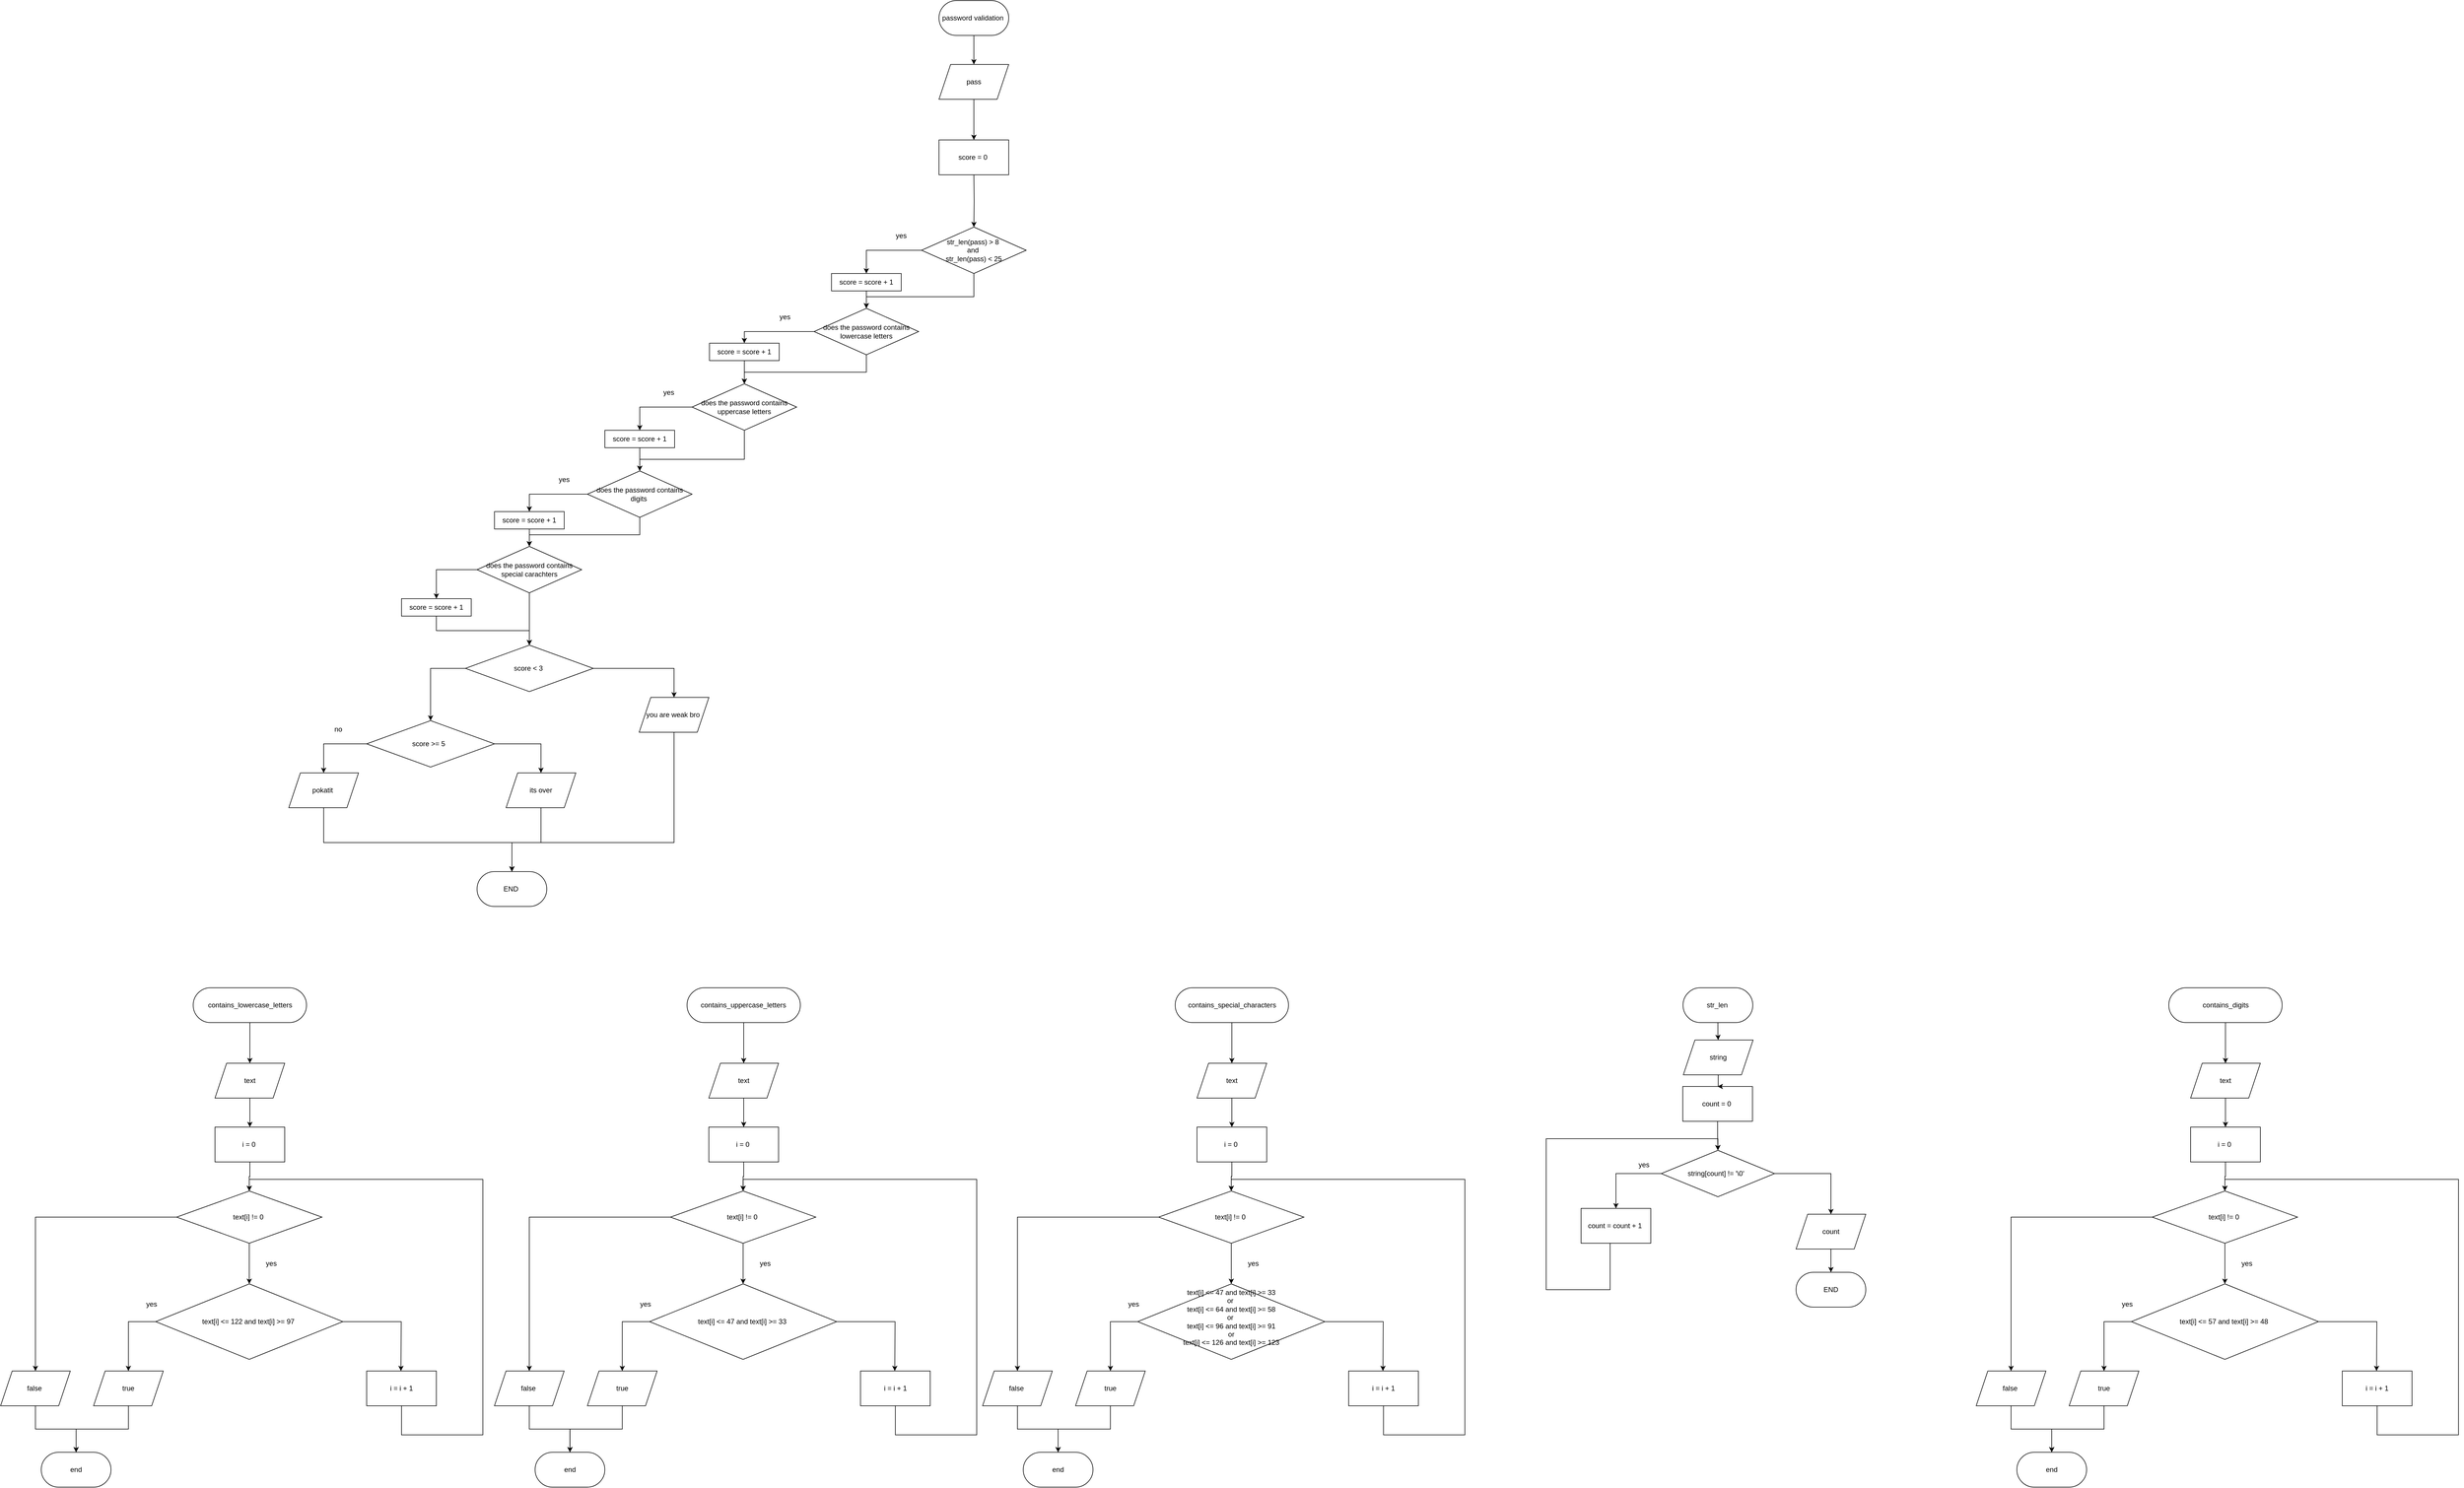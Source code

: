 <mxfile version="26.0.9">
  <diagram name="Page-1" id="LG_SALk49OsK56dyYdy5">
    <mxGraphModel dx="6266" dy="3972" grid="1" gridSize="10" guides="1" tooltips="1" connect="1" arrows="1" fold="1" page="1" pageScale="1" pageWidth="850" pageHeight="1100" math="0" shadow="0">
      <root>
        <mxCell id="0" />
        <mxCell id="1" parent="0" />
        <mxCell id="6ZaYhtCjvqtBv9yrYCe7-5" value="" style="edgeStyle=orthogonalEdgeStyle;rounded=0;orthogonalLoop=1;jettySize=auto;html=1;" parent="1" target="6ZaYhtCjvqtBv9yrYCe7-4" edge="1">
          <mxGeometry relative="1" as="geometry">
            <mxPoint x="855" y="-260" as="sourcePoint" />
          </mxGeometry>
        </mxCell>
        <mxCell id="6ZaYhtCjvqtBv9yrYCe7-22" style="edgeStyle=orthogonalEdgeStyle;rounded=0;orthogonalLoop=1;jettySize=auto;html=1;entryX=0.5;entryY=0;entryDx=0;entryDy=0;" parent="1" source="6ZaYhtCjvqtBv9yrYCe7-4" target="6ZaYhtCjvqtBv9yrYCe7-21" edge="1">
          <mxGeometry relative="1" as="geometry" />
        </mxCell>
        <mxCell id="6ZaYhtCjvqtBv9yrYCe7-124" style="edgeStyle=orthogonalEdgeStyle;rounded=0;orthogonalLoop=1;jettySize=auto;html=1;entryX=0.5;entryY=0;entryDx=0;entryDy=0;" parent="1" source="6ZaYhtCjvqtBv9yrYCe7-4" target="6ZaYhtCjvqtBv9yrYCe7-6" edge="1">
          <mxGeometry relative="1" as="geometry">
            <Array as="points">
              <mxPoint x="855" y="-50" />
              <mxPoint x="670" y="-50" />
            </Array>
          </mxGeometry>
        </mxCell>
        <mxCell id="6ZaYhtCjvqtBv9yrYCe7-4" value="str_len(pass) &amp;gt; 8&amp;nbsp;&lt;br&gt;and&amp;nbsp;&lt;br&gt;str_len(pass) &amp;lt; 25" style="rhombus;whiteSpace=wrap;html=1;" parent="1" vertex="1">
          <mxGeometry x="765" y="-170" width="180" height="80" as="geometry" />
        </mxCell>
        <mxCell id="6ZaYhtCjvqtBv9yrYCe7-26" style="edgeStyle=orthogonalEdgeStyle;rounded=0;orthogonalLoop=1;jettySize=auto;html=1;entryX=0.5;entryY=0;entryDx=0;entryDy=0;" parent="1" source="6ZaYhtCjvqtBv9yrYCe7-6" target="6ZaYhtCjvqtBv9yrYCe7-25" edge="1">
          <mxGeometry relative="1" as="geometry" />
        </mxCell>
        <mxCell id="6ZaYhtCjvqtBv9yrYCe7-125" style="edgeStyle=orthogonalEdgeStyle;rounded=0;orthogonalLoop=1;jettySize=auto;html=1;" parent="1" source="6ZaYhtCjvqtBv9yrYCe7-6" edge="1">
          <mxGeometry relative="1" as="geometry">
            <mxPoint x="460" y="100" as="targetPoint" />
            <Array as="points">
              <mxPoint x="670" y="80" />
              <mxPoint x="460" y="80" />
            </Array>
          </mxGeometry>
        </mxCell>
        <mxCell id="6ZaYhtCjvqtBv9yrYCe7-6" value="does the password contains lowercase letters" style="rhombus;whiteSpace=wrap;html=1;" parent="1" vertex="1">
          <mxGeometry x="580" y="-30" width="180" height="80" as="geometry" />
        </mxCell>
        <mxCell id="6ZaYhtCjvqtBv9yrYCe7-29" style="edgeStyle=orthogonalEdgeStyle;rounded=0;orthogonalLoop=1;jettySize=auto;html=1;entryX=0.5;entryY=0;entryDx=0;entryDy=0;" parent="1" source="6ZaYhtCjvqtBv9yrYCe7-9" target="6ZaYhtCjvqtBv9yrYCe7-28" edge="1">
          <mxGeometry relative="1" as="geometry" />
        </mxCell>
        <mxCell id="6ZaYhtCjvqtBv9yrYCe7-126" style="edgeStyle=orthogonalEdgeStyle;rounded=0;orthogonalLoop=1;jettySize=auto;html=1;" parent="1" source="6ZaYhtCjvqtBv9yrYCe7-9" edge="1">
          <mxGeometry relative="1" as="geometry">
            <mxPoint x="280" y="250" as="targetPoint" />
            <Array as="points">
              <mxPoint x="460" y="230" />
              <mxPoint x="280" y="230" />
            </Array>
          </mxGeometry>
        </mxCell>
        <mxCell id="6ZaYhtCjvqtBv9yrYCe7-9" value="does the password contains uppercase letters" style="rhombus;whiteSpace=wrap;html=1;" parent="1" vertex="1">
          <mxGeometry x="370" y="100" width="180" height="80" as="geometry" />
        </mxCell>
        <mxCell id="6ZaYhtCjvqtBv9yrYCe7-32" style="edgeStyle=orthogonalEdgeStyle;rounded=0;orthogonalLoop=1;jettySize=auto;html=1;entryX=0.5;entryY=0;entryDx=0;entryDy=0;" parent="1" source="6ZaYhtCjvqtBv9yrYCe7-11" target="6ZaYhtCjvqtBv9yrYCe7-31" edge="1">
          <mxGeometry relative="1" as="geometry" />
        </mxCell>
        <mxCell id="6ZaYhtCjvqtBv9yrYCe7-127" style="edgeStyle=orthogonalEdgeStyle;rounded=0;orthogonalLoop=1;jettySize=auto;html=1;entryX=0.5;entryY=0;entryDx=0;entryDy=0;" parent="1" source="6ZaYhtCjvqtBv9yrYCe7-11" target="6ZaYhtCjvqtBv9yrYCe7-14" edge="1">
          <mxGeometry relative="1" as="geometry">
            <Array as="points">
              <mxPoint x="280" y="360" />
              <mxPoint x="90" y="360" />
            </Array>
          </mxGeometry>
        </mxCell>
        <mxCell id="6ZaYhtCjvqtBv9yrYCe7-11" value="does the password contains digits&amp;nbsp;" style="rhombus;whiteSpace=wrap;html=1;" parent="1" vertex="1">
          <mxGeometry x="190" y="250" width="180" height="80" as="geometry" />
        </mxCell>
        <mxCell id="6ZaYhtCjvqtBv9yrYCe7-129" style="edgeStyle=orthogonalEdgeStyle;rounded=0;orthogonalLoop=1;jettySize=auto;html=1;" parent="1" source="6ZaYhtCjvqtBv9yrYCe7-14" target="6ZaYhtCjvqtBv9yrYCe7-128" edge="1">
          <mxGeometry relative="1" as="geometry" />
        </mxCell>
        <mxCell id="6ZaYhtCjvqtBv9yrYCe7-131" style="edgeStyle=orthogonalEdgeStyle;rounded=0;orthogonalLoop=1;jettySize=auto;html=1;" parent="1" source="6ZaYhtCjvqtBv9yrYCe7-14" target="6ZaYhtCjvqtBv9yrYCe7-130" edge="1">
          <mxGeometry relative="1" as="geometry" />
        </mxCell>
        <mxCell id="6ZaYhtCjvqtBv9yrYCe7-14" value="does the password contains special carachters" style="rhombus;whiteSpace=wrap;html=1;" parent="1" vertex="1">
          <mxGeometry y="380" width="180" height="80" as="geometry" />
        </mxCell>
        <mxCell id="6ZaYhtCjvqtBv9yrYCe7-16" value="score = 0&amp;nbsp;" style="rounded=0;whiteSpace=wrap;html=1;" parent="1" vertex="1">
          <mxGeometry x="795" y="-320" width="120" height="60" as="geometry" />
        </mxCell>
        <mxCell id="6ZaYhtCjvqtBv9yrYCe7-17" value="" style="edgeStyle=orthogonalEdgeStyle;rounded=0;orthogonalLoop=1;jettySize=auto;html=1;" parent="1" source="6ZaYhtCjvqtBv9yrYCe7-18" target="6ZaYhtCjvqtBv9yrYCe7-19" edge="1">
          <mxGeometry relative="1" as="geometry" />
        </mxCell>
        <mxCell id="6ZaYhtCjvqtBv9yrYCe7-18" value="password validation&amp;nbsp;" style="rounded=1;whiteSpace=wrap;html=1;arcSize=50;" parent="1" vertex="1">
          <mxGeometry x="795" y="-560" width="120" height="60" as="geometry" />
        </mxCell>
        <mxCell id="6ZaYhtCjvqtBv9yrYCe7-20" value="" style="edgeStyle=orthogonalEdgeStyle;rounded=0;orthogonalLoop=1;jettySize=auto;html=1;" parent="1" source="6ZaYhtCjvqtBv9yrYCe7-19" target="6ZaYhtCjvqtBv9yrYCe7-16" edge="1">
          <mxGeometry relative="1" as="geometry" />
        </mxCell>
        <mxCell id="6ZaYhtCjvqtBv9yrYCe7-19" value="pass" style="shape=parallelogram;perimeter=parallelogramPerimeter;whiteSpace=wrap;html=1;fixedSize=1;" parent="1" vertex="1">
          <mxGeometry x="795" y="-450" width="120" height="60" as="geometry" />
        </mxCell>
        <mxCell id="6ZaYhtCjvqtBv9yrYCe7-23" value="" style="edgeStyle=orthogonalEdgeStyle;rounded=0;orthogonalLoop=1;jettySize=auto;html=1;" parent="1" source="6ZaYhtCjvqtBv9yrYCe7-21" target="6ZaYhtCjvqtBv9yrYCe7-6" edge="1">
          <mxGeometry relative="1" as="geometry" />
        </mxCell>
        <mxCell id="6ZaYhtCjvqtBv9yrYCe7-21" value="score = score + 1" style="rounded=0;whiteSpace=wrap;html=1;" parent="1" vertex="1">
          <mxGeometry x="610" y="-90" width="120" height="30" as="geometry" />
        </mxCell>
        <mxCell id="6ZaYhtCjvqtBv9yrYCe7-27" value="" style="edgeStyle=orthogonalEdgeStyle;rounded=0;orthogonalLoop=1;jettySize=auto;html=1;" parent="1" source="6ZaYhtCjvqtBv9yrYCe7-25" target="6ZaYhtCjvqtBv9yrYCe7-9" edge="1">
          <mxGeometry relative="1" as="geometry" />
        </mxCell>
        <mxCell id="6ZaYhtCjvqtBv9yrYCe7-25" value="score = score + 1" style="rounded=0;whiteSpace=wrap;html=1;" parent="1" vertex="1">
          <mxGeometry x="400" y="30" width="120" height="30" as="geometry" />
        </mxCell>
        <mxCell id="6ZaYhtCjvqtBv9yrYCe7-30" value="" style="edgeStyle=orthogonalEdgeStyle;rounded=0;orthogonalLoop=1;jettySize=auto;html=1;" parent="1" source="6ZaYhtCjvqtBv9yrYCe7-28" target="6ZaYhtCjvqtBv9yrYCe7-11" edge="1">
          <mxGeometry relative="1" as="geometry" />
        </mxCell>
        <mxCell id="6ZaYhtCjvqtBv9yrYCe7-28" value="score = score + 1" style="rounded=0;whiteSpace=wrap;html=1;" parent="1" vertex="1">
          <mxGeometry x="220" y="180" width="120" height="30" as="geometry" />
        </mxCell>
        <mxCell id="6ZaYhtCjvqtBv9yrYCe7-33" value="" style="edgeStyle=orthogonalEdgeStyle;rounded=0;orthogonalLoop=1;jettySize=auto;html=1;" parent="1" source="6ZaYhtCjvqtBv9yrYCe7-31" target="6ZaYhtCjvqtBv9yrYCe7-14" edge="1">
          <mxGeometry relative="1" as="geometry" />
        </mxCell>
        <mxCell id="6ZaYhtCjvqtBv9yrYCe7-31" value="score = score + 1" style="rounded=0;whiteSpace=wrap;html=1;" parent="1" vertex="1">
          <mxGeometry x="30" y="320" width="120" height="30" as="geometry" />
        </mxCell>
        <mxCell id="6ZaYhtCjvqtBv9yrYCe7-58" value="" style="edgeStyle=orthogonalEdgeStyle;rounded=0;orthogonalLoop=1;jettySize=auto;html=1;" parent="1" source="6ZaYhtCjvqtBv9yrYCe7-35" target="6ZaYhtCjvqtBv9yrYCe7-57" edge="1">
          <mxGeometry relative="1" as="geometry" />
        </mxCell>
        <mxCell id="6ZaYhtCjvqtBv9yrYCe7-35" value="str_len&amp;nbsp;" style="rounded=1;whiteSpace=wrap;html=1;arcSize=50;" parent="1" vertex="1">
          <mxGeometry x="2075.5" y="1140" width="120" height="60" as="geometry" />
        </mxCell>
        <mxCell id="6ZaYhtCjvqtBv9yrYCe7-39" value="" style="edgeStyle=orthogonalEdgeStyle;rounded=0;orthogonalLoop=1;jettySize=auto;html=1;" parent="1" source="6ZaYhtCjvqtBv9yrYCe7-36" target="6ZaYhtCjvqtBv9yrYCe7-38" edge="1">
          <mxGeometry relative="1" as="geometry" />
        </mxCell>
        <mxCell id="6ZaYhtCjvqtBv9yrYCe7-36" value="count = 0&amp;nbsp;" style="rounded=0;whiteSpace=wrap;html=1;" parent="1" vertex="1">
          <mxGeometry x="2075" y="1310" width="120" height="60" as="geometry" />
        </mxCell>
        <mxCell id="6ZaYhtCjvqtBv9yrYCe7-46" style="edgeStyle=orthogonalEdgeStyle;rounded=0;orthogonalLoop=1;jettySize=auto;html=1;" parent="1" source="6ZaYhtCjvqtBv9yrYCe7-38" target="6ZaYhtCjvqtBv9yrYCe7-45" edge="1">
          <mxGeometry relative="1" as="geometry" />
        </mxCell>
        <mxCell id="6ZaYhtCjvqtBv9yrYCe7-48" style="edgeStyle=orthogonalEdgeStyle;rounded=0;orthogonalLoop=1;jettySize=auto;html=1;" parent="1" source="6ZaYhtCjvqtBv9yrYCe7-38" target="6ZaYhtCjvqtBv9yrYCe7-47" edge="1">
          <mxGeometry relative="1" as="geometry" />
        </mxCell>
        <mxCell id="6ZaYhtCjvqtBv9yrYCe7-38" value="string[count] != &#39;\0&#39;&amp;nbsp;&amp;nbsp;" style="rhombus;whiteSpace=wrap;html=1;" parent="1" vertex="1">
          <mxGeometry x="2038" y="1420" width="195" height="80" as="geometry" />
        </mxCell>
        <mxCell id="6ZaYhtCjvqtBv9yrYCe7-40" value="yes&amp;nbsp;" style="text;html=1;align=center;verticalAlign=middle;whiteSpace=wrap;rounded=0;" parent="1" vertex="1">
          <mxGeometry x="1980" y="1430" width="60" height="30" as="geometry" />
        </mxCell>
        <mxCell id="6ZaYhtCjvqtBv9yrYCe7-41" value="yes" style="text;html=1;align=center;verticalAlign=middle;whiteSpace=wrap;rounded=0;" parent="1" vertex="1">
          <mxGeometry x="700" y="-170" width="60" height="30" as="geometry" />
        </mxCell>
        <mxCell id="6ZaYhtCjvqtBv9yrYCe7-42" value="yes" style="text;html=1;align=center;verticalAlign=middle;whiteSpace=wrap;rounded=0;" parent="1" vertex="1">
          <mxGeometry x="500" y="-30" width="60" height="30" as="geometry" />
        </mxCell>
        <mxCell id="6ZaYhtCjvqtBv9yrYCe7-43" value="yes" style="text;html=1;align=center;verticalAlign=middle;whiteSpace=wrap;rounded=0;" parent="1" vertex="1">
          <mxGeometry x="300" y="100" width="60" height="30" as="geometry" />
        </mxCell>
        <mxCell id="6ZaYhtCjvqtBv9yrYCe7-44" value="yes" style="text;html=1;align=center;verticalAlign=middle;whiteSpace=wrap;rounded=0;" parent="1" vertex="1">
          <mxGeometry x="120" y="250" width="60" height="30" as="geometry" />
        </mxCell>
        <mxCell id="6ZaYhtCjvqtBv9yrYCe7-51" value="" style="edgeStyle=orthogonalEdgeStyle;rounded=0;orthogonalLoop=1;jettySize=auto;html=1;" parent="1" source="6ZaYhtCjvqtBv9yrYCe7-45" target="6ZaYhtCjvqtBv9yrYCe7-50" edge="1">
          <mxGeometry relative="1" as="geometry" />
        </mxCell>
        <mxCell id="6ZaYhtCjvqtBv9yrYCe7-45" value="count" style="shape=parallelogram;perimeter=parallelogramPerimeter;whiteSpace=wrap;html=1;fixedSize=1;" parent="1" vertex="1">
          <mxGeometry x="2270" y="1530" width="120" height="60" as="geometry" />
        </mxCell>
        <mxCell id="6ZaYhtCjvqtBv9yrYCe7-49" style="edgeStyle=orthogonalEdgeStyle;rounded=0;orthogonalLoop=1;jettySize=auto;html=1;entryX=0.5;entryY=0;entryDx=0;entryDy=0;" parent="1" source="6ZaYhtCjvqtBv9yrYCe7-47" target="6ZaYhtCjvqtBv9yrYCe7-38" edge="1">
          <mxGeometry relative="1" as="geometry">
            <Array as="points">
              <mxPoint x="1950" y="1660" />
              <mxPoint x="1840" y="1660" />
              <mxPoint x="1840" y="1400" />
              <mxPoint x="2136" y="1400" />
            </Array>
          </mxGeometry>
        </mxCell>
        <mxCell id="6ZaYhtCjvqtBv9yrYCe7-47" value="count = count + 1&amp;nbsp;" style="rounded=0;whiteSpace=wrap;html=1;" parent="1" vertex="1">
          <mxGeometry x="1900" y="1520" width="120" height="60" as="geometry" />
        </mxCell>
        <mxCell id="6ZaYhtCjvqtBv9yrYCe7-50" value="END" style="rounded=1;whiteSpace=wrap;html=1;arcSize=50;" parent="1" vertex="1">
          <mxGeometry x="2270" y="1630" width="120" height="60" as="geometry" />
        </mxCell>
        <mxCell id="6ZaYhtCjvqtBv9yrYCe7-54" value="" style="edgeStyle=orthogonalEdgeStyle;rounded=0;orthogonalLoop=1;jettySize=auto;html=1;" parent="1" source="6ZaYhtCjvqtBv9yrYCe7-52" target="6ZaYhtCjvqtBv9yrYCe7-53" edge="1">
          <mxGeometry relative="1" as="geometry" />
        </mxCell>
        <mxCell id="6ZaYhtCjvqtBv9yrYCe7-52" value="contains_lowercase_letters" style="rounded=1;whiteSpace=wrap;html=1;arcSize=50;" parent="1" vertex="1">
          <mxGeometry x="-488.5" y="1140" width="195" height="60" as="geometry" />
        </mxCell>
        <mxCell id="6ZaYhtCjvqtBv9yrYCe7-65" value="" style="edgeStyle=orthogonalEdgeStyle;rounded=0;orthogonalLoop=1;jettySize=auto;html=1;" parent="1" source="6ZaYhtCjvqtBv9yrYCe7-53" target="6ZaYhtCjvqtBv9yrYCe7-64" edge="1">
          <mxGeometry relative="1" as="geometry" />
        </mxCell>
        <mxCell id="6ZaYhtCjvqtBv9yrYCe7-53" value="text" style="shape=parallelogram;perimeter=parallelogramPerimeter;whiteSpace=wrap;html=1;fixedSize=1;" parent="1" vertex="1">
          <mxGeometry x="-451" y="1270" width="120" height="60" as="geometry" />
        </mxCell>
        <mxCell id="6ZaYhtCjvqtBv9yrYCe7-63" style="edgeStyle=orthogonalEdgeStyle;rounded=0;orthogonalLoop=1;jettySize=auto;html=1;entryX=0.5;entryY=0;entryDx=0;entryDy=0;" parent="1" source="6ZaYhtCjvqtBv9yrYCe7-55" edge="1">
          <mxGeometry relative="1" as="geometry">
            <mxPoint x="-131.0" y="1800" as="targetPoint" />
          </mxGeometry>
        </mxCell>
        <mxCell id="6ZaYhtCjvqtBv9yrYCe7-77" style="edgeStyle=orthogonalEdgeStyle;rounded=0;orthogonalLoop=1;jettySize=auto;html=1;" parent="1" source="6ZaYhtCjvqtBv9yrYCe7-55" target="6ZaYhtCjvqtBv9yrYCe7-76" edge="1">
          <mxGeometry relative="1" as="geometry">
            <Array as="points">
              <mxPoint x="-600" y="1715" />
            </Array>
          </mxGeometry>
        </mxCell>
        <mxCell id="6ZaYhtCjvqtBv9yrYCe7-55" value="text[i] &amp;lt;= 122 and text[i] &amp;gt;= 97&amp;nbsp;" style="rhombus;whiteSpace=wrap;html=1;" parent="1" vertex="1">
          <mxGeometry x="-553" y="1650" width="322" height="130" as="geometry" />
        </mxCell>
        <mxCell id="6ZaYhtCjvqtBv9yrYCe7-59" value="" style="edgeStyle=orthogonalEdgeStyle;rounded=0;orthogonalLoop=1;jettySize=auto;html=1;" parent="1" source="6ZaYhtCjvqtBv9yrYCe7-57" target="6ZaYhtCjvqtBv9yrYCe7-36" edge="1">
          <mxGeometry relative="1" as="geometry" />
        </mxCell>
        <mxCell id="6ZaYhtCjvqtBv9yrYCe7-57" value="string" style="shape=parallelogram;perimeter=parallelogramPerimeter;whiteSpace=wrap;html=1;fixedSize=1;" parent="1" vertex="1">
          <mxGeometry x="2076" y="1230" width="120" height="60" as="geometry" />
        </mxCell>
        <mxCell id="6ZaYhtCjvqtBv9yrYCe7-80" style="edgeStyle=orthogonalEdgeStyle;rounded=0;orthogonalLoop=1;jettySize=auto;html=1;" parent="1" source="6ZaYhtCjvqtBv9yrYCe7-61" target="6ZaYhtCjvqtBv9yrYCe7-78" edge="1">
          <mxGeometry relative="1" as="geometry" />
        </mxCell>
        <mxCell id="6ZaYhtCjvqtBv9yrYCe7-61" value="false&amp;nbsp;" style="shape=parallelogram;perimeter=parallelogramPerimeter;whiteSpace=wrap;html=1;fixedSize=1;" parent="1" vertex="1">
          <mxGeometry x="-820" y="1800" width="120" height="60" as="geometry" />
        </mxCell>
        <mxCell id="6ZaYhtCjvqtBv9yrYCe7-69" value="" style="edgeStyle=orthogonalEdgeStyle;rounded=0;orthogonalLoop=1;jettySize=auto;html=1;" parent="1" source="6ZaYhtCjvqtBv9yrYCe7-64" target="6ZaYhtCjvqtBv9yrYCe7-68" edge="1">
          <mxGeometry relative="1" as="geometry" />
        </mxCell>
        <mxCell id="6ZaYhtCjvqtBv9yrYCe7-64" value="i = 0&amp;nbsp;" style="rounded=0;whiteSpace=wrap;html=1;" parent="1" vertex="1">
          <mxGeometry x="-451" y="1380" width="120" height="60" as="geometry" />
        </mxCell>
        <mxCell id="6ZaYhtCjvqtBv9yrYCe7-75" style="edgeStyle=orthogonalEdgeStyle;rounded=0;orthogonalLoop=1;jettySize=auto;html=1;entryX=0.5;entryY=0;entryDx=0;entryDy=0;" parent="1" source="6ZaYhtCjvqtBv9yrYCe7-67" target="6ZaYhtCjvqtBv9yrYCe7-68" edge="1">
          <mxGeometry relative="1" as="geometry">
            <Array as="points">
              <mxPoint x="-130" y="1910" />
              <mxPoint x="10" y="1910" />
              <mxPoint x="10" y="1470" />
              <mxPoint x="-392" y="1470" />
            </Array>
          </mxGeometry>
        </mxCell>
        <mxCell id="6ZaYhtCjvqtBv9yrYCe7-67" value="i = i + 1" style="rounded=0;whiteSpace=wrap;html=1;" parent="1" vertex="1">
          <mxGeometry x="-190" y="1800" width="120" height="60" as="geometry" />
        </mxCell>
        <mxCell id="6ZaYhtCjvqtBv9yrYCe7-70" value="" style="edgeStyle=orthogonalEdgeStyle;rounded=0;orthogonalLoop=1;jettySize=auto;html=1;" parent="1" source="6ZaYhtCjvqtBv9yrYCe7-68" target="6ZaYhtCjvqtBv9yrYCe7-55" edge="1">
          <mxGeometry relative="1" as="geometry" />
        </mxCell>
        <mxCell id="6ZaYhtCjvqtBv9yrYCe7-72" style="edgeStyle=orthogonalEdgeStyle;rounded=0;orthogonalLoop=1;jettySize=auto;html=1;" parent="1" source="6ZaYhtCjvqtBv9yrYCe7-68" target="6ZaYhtCjvqtBv9yrYCe7-61" edge="1">
          <mxGeometry relative="1" as="geometry" />
        </mxCell>
        <mxCell id="6ZaYhtCjvqtBv9yrYCe7-68" value="text[i] != 0&amp;nbsp;" style="rhombus;whiteSpace=wrap;html=1;" parent="1" vertex="1">
          <mxGeometry x="-517" y="1490" width="250" height="90" as="geometry" />
        </mxCell>
        <mxCell id="6ZaYhtCjvqtBv9yrYCe7-71" value="yes" style="text;html=1;align=center;verticalAlign=middle;whiteSpace=wrap;rounded=0;" parent="1" vertex="1">
          <mxGeometry x="-384" y="1600" width="60" height="30" as="geometry" />
        </mxCell>
        <mxCell id="6ZaYhtCjvqtBv9yrYCe7-74" value="yes" style="text;html=1;align=center;verticalAlign=middle;whiteSpace=wrap;rounded=0;" parent="1" vertex="1">
          <mxGeometry x="-590" y="1670" width="60" height="30" as="geometry" />
        </mxCell>
        <mxCell id="6ZaYhtCjvqtBv9yrYCe7-79" style="edgeStyle=orthogonalEdgeStyle;rounded=0;orthogonalLoop=1;jettySize=auto;html=1;" parent="1" source="6ZaYhtCjvqtBv9yrYCe7-76" target="6ZaYhtCjvqtBv9yrYCe7-78" edge="1">
          <mxGeometry relative="1" as="geometry" />
        </mxCell>
        <mxCell id="6ZaYhtCjvqtBv9yrYCe7-76" value="true" style="shape=parallelogram;perimeter=parallelogramPerimeter;whiteSpace=wrap;html=1;fixedSize=1;" parent="1" vertex="1">
          <mxGeometry x="-660" y="1800" width="120" height="60" as="geometry" />
        </mxCell>
        <mxCell id="6ZaYhtCjvqtBv9yrYCe7-78" value="end" style="rounded=1;whiteSpace=wrap;html=1;arcSize=50;" parent="1" vertex="1">
          <mxGeometry x="-750" y="1940" width="120" height="60" as="geometry" />
        </mxCell>
        <mxCell id="6ZaYhtCjvqtBv9yrYCe7-81" value="" style="edgeStyle=orthogonalEdgeStyle;rounded=0;orthogonalLoop=1;jettySize=auto;html=1;" parent="1" source="6ZaYhtCjvqtBv9yrYCe7-82" target="6ZaYhtCjvqtBv9yrYCe7-84" edge="1">
          <mxGeometry relative="1" as="geometry" />
        </mxCell>
        <mxCell id="6ZaYhtCjvqtBv9yrYCe7-82" value="contains_upper&lt;span style=&quot;background-color: transparent; color: light-dark(rgb(0, 0, 0), rgb(255, 255, 255));&quot;&gt;case_letters&lt;/span&gt;" style="rounded=1;whiteSpace=wrap;html=1;arcSize=50;" parent="1" vertex="1">
          <mxGeometry x="361.39" y="1140" width="195" height="60" as="geometry" />
        </mxCell>
        <mxCell id="6ZaYhtCjvqtBv9yrYCe7-83" value="" style="edgeStyle=orthogonalEdgeStyle;rounded=0;orthogonalLoop=1;jettySize=auto;html=1;" parent="1" source="6ZaYhtCjvqtBv9yrYCe7-84" target="6ZaYhtCjvqtBv9yrYCe7-91" edge="1">
          <mxGeometry relative="1" as="geometry" />
        </mxCell>
        <mxCell id="6ZaYhtCjvqtBv9yrYCe7-84" value="text" style="shape=parallelogram;perimeter=parallelogramPerimeter;whiteSpace=wrap;html=1;fixedSize=1;" parent="1" vertex="1">
          <mxGeometry x="398.89" y="1270" width="120" height="60" as="geometry" />
        </mxCell>
        <mxCell id="6ZaYhtCjvqtBv9yrYCe7-85" style="edgeStyle=orthogonalEdgeStyle;rounded=0;orthogonalLoop=1;jettySize=auto;html=1;entryX=0.5;entryY=0;entryDx=0;entryDy=0;" parent="1" source="6ZaYhtCjvqtBv9yrYCe7-87" edge="1">
          <mxGeometry relative="1" as="geometry">
            <mxPoint x="718.89" y="1800" as="targetPoint" />
          </mxGeometry>
        </mxCell>
        <mxCell id="6ZaYhtCjvqtBv9yrYCe7-86" style="edgeStyle=orthogonalEdgeStyle;rounded=0;orthogonalLoop=1;jettySize=auto;html=1;" parent="1" source="6ZaYhtCjvqtBv9yrYCe7-87" target="6ZaYhtCjvqtBv9yrYCe7-100" edge="1">
          <mxGeometry relative="1" as="geometry">
            <Array as="points">
              <mxPoint x="249.89" y="1715" />
            </Array>
          </mxGeometry>
        </mxCell>
        <mxCell id="6ZaYhtCjvqtBv9yrYCe7-87" value="text[i] &amp;lt;= 47 and text[i] &amp;gt;= 33&amp;nbsp;" style="rhombus;whiteSpace=wrap;html=1;" parent="1" vertex="1">
          <mxGeometry x="296.89" y="1650" width="322" height="130" as="geometry" />
        </mxCell>
        <mxCell id="6ZaYhtCjvqtBv9yrYCe7-88" style="edgeStyle=orthogonalEdgeStyle;rounded=0;orthogonalLoop=1;jettySize=auto;html=1;" parent="1" source="6ZaYhtCjvqtBv9yrYCe7-89" target="6ZaYhtCjvqtBv9yrYCe7-101" edge="1">
          <mxGeometry relative="1" as="geometry" />
        </mxCell>
        <mxCell id="6ZaYhtCjvqtBv9yrYCe7-89" value="false&amp;nbsp;" style="shape=parallelogram;perimeter=parallelogramPerimeter;whiteSpace=wrap;html=1;fixedSize=1;" parent="1" vertex="1">
          <mxGeometry x="29.89" y="1800" width="120" height="60" as="geometry" />
        </mxCell>
        <mxCell id="6ZaYhtCjvqtBv9yrYCe7-90" value="" style="edgeStyle=orthogonalEdgeStyle;rounded=0;orthogonalLoop=1;jettySize=auto;html=1;" parent="1" source="6ZaYhtCjvqtBv9yrYCe7-91" target="6ZaYhtCjvqtBv9yrYCe7-96" edge="1">
          <mxGeometry relative="1" as="geometry" />
        </mxCell>
        <mxCell id="6ZaYhtCjvqtBv9yrYCe7-91" value="i = 0&amp;nbsp;" style="rounded=0;whiteSpace=wrap;html=1;" parent="1" vertex="1">
          <mxGeometry x="398.89" y="1380" width="120" height="60" as="geometry" />
        </mxCell>
        <mxCell id="6ZaYhtCjvqtBv9yrYCe7-92" style="edgeStyle=orthogonalEdgeStyle;rounded=0;orthogonalLoop=1;jettySize=auto;html=1;entryX=0.5;entryY=0;entryDx=0;entryDy=0;" parent="1" source="6ZaYhtCjvqtBv9yrYCe7-93" target="6ZaYhtCjvqtBv9yrYCe7-96" edge="1">
          <mxGeometry relative="1" as="geometry">
            <Array as="points">
              <mxPoint x="719.89" y="1910" />
              <mxPoint x="859.89" y="1910" />
              <mxPoint x="859.89" y="1470" />
              <mxPoint x="457.89" y="1470" />
            </Array>
          </mxGeometry>
        </mxCell>
        <mxCell id="6ZaYhtCjvqtBv9yrYCe7-93" value="i = i + 1" style="rounded=0;whiteSpace=wrap;html=1;" parent="1" vertex="1">
          <mxGeometry x="659.89" y="1800" width="120" height="60" as="geometry" />
        </mxCell>
        <mxCell id="6ZaYhtCjvqtBv9yrYCe7-94" value="" style="edgeStyle=orthogonalEdgeStyle;rounded=0;orthogonalLoop=1;jettySize=auto;html=1;" parent="1" source="6ZaYhtCjvqtBv9yrYCe7-96" target="6ZaYhtCjvqtBv9yrYCe7-87" edge="1">
          <mxGeometry relative="1" as="geometry" />
        </mxCell>
        <mxCell id="6ZaYhtCjvqtBv9yrYCe7-95" style="edgeStyle=orthogonalEdgeStyle;rounded=0;orthogonalLoop=1;jettySize=auto;html=1;" parent="1" source="6ZaYhtCjvqtBv9yrYCe7-96" target="6ZaYhtCjvqtBv9yrYCe7-89" edge="1">
          <mxGeometry relative="1" as="geometry" />
        </mxCell>
        <mxCell id="6ZaYhtCjvqtBv9yrYCe7-96" value="text[i] != 0&amp;nbsp;" style="rhombus;whiteSpace=wrap;html=1;" parent="1" vertex="1">
          <mxGeometry x="332.89" y="1490" width="250" height="90" as="geometry" />
        </mxCell>
        <mxCell id="6ZaYhtCjvqtBv9yrYCe7-97" value="yes" style="text;html=1;align=center;verticalAlign=middle;whiteSpace=wrap;rounded=0;" parent="1" vertex="1">
          <mxGeometry x="465.89" y="1600" width="60" height="30" as="geometry" />
        </mxCell>
        <mxCell id="6ZaYhtCjvqtBv9yrYCe7-98" value="yes" style="text;html=1;align=center;verticalAlign=middle;whiteSpace=wrap;rounded=0;" parent="1" vertex="1">
          <mxGeometry x="259.89" y="1670" width="60" height="30" as="geometry" />
        </mxCell>
        <mxCell id="6ZaYhtCjvqtBv9yrYCe7-99" style="edgeStyle=orthogonalEdgeStyle;rounded=0;orthogonalLoop=1;jettySize=auto;html=1;" parent="1" source="6ZaYhtCjvqtBv9yrYCe7-100" target="6ZaYhtCjvqtBv9yrYCe7-101" edge="1">
          <mxGeometry relative="1" as="geometry" />
        </mxCell>
        <mxCell id="6ZaYhtCjvqtBv9yrYCe7-100" value="true" style="shape=parallelogram;perimeter=parallelogramPerimeter;whiteSpace=wrap;html=1;fixedSize=1;" parent="1" vertex="1">
          <mxGeometry x="189.89" y="1800" width="120" height="60" as="geometry" />
        </mxCell>
        <mxCell id="6ZaYhtCjvqtBv9yrYCe7-101" value="end" style="rounded=1;whiteSpace=wrap;html=1;arcSize=50;" parent="1" vertex="1">
          <mxGeometry x="99.89" y="1940" width="120" height="60" as="geometry" />
        </mxCell>
        <mxCell id="6ZaYhtCjvqtBv9yrYCe7-102" value="" style="edgeStyle=orthogonalEdgeStyle;rounded=0;orthogonalLoop=1;jettySize=auto;html=1;" parent="1" source="6ZaYhtCjvqtBv9yrYCe7-103" target="6ZaYhtCjvqtBv9yrYCe7-105" edge="1">
          <mxGeometry relative="1" as="geometry" />
        </mxCell>
        <mxCell id="6ZaYhtCjvqtBv9yrYCe7-103" value="contains_special_characters" style="rounded=1;whiteSpace=wrap;html=1;arcSize=50;" parent="1" vertex="1">
          <mxGeometry x="1201.5" y="1140" width="195" height="60" as="geometry" />
        </mxCell>
        <mxCell id="6ZaYhtCjvqtBv9yrYCe7-104" value="" style="edgeStyle=orthogonalEdgeStyle;rounded=0;orthogonalLoop=1;jettySize=auto;html=1;" parent="1" source="6ZaYhtCjvqtBv9yrYCe7-105" target="6ZaYhtCjvqtBv9yrYCe7-112" edge="1">
          <mxGeometry relative="1" as="geometry" />
        </mxCell>
        <mxCell id="6ZaYhtCjvqtBv9yrYCe7-105" value="text" style="shape=parallelogram;perimeter=parallelogramPerimeter;whiteSpace=wrap;html=1;fixedSize=1;" parent="1" vertex="1">
          <mxGeometry x="1239" y="1270" width="120" height="60" as="geometry" />
        </mxCell>
        <mxCell id="6ZaYhtCjvqtBv9yrYCe7-106" style="edgeStyle=orthogonalEdgeStyle;rounded=0;orthogonalLoop=1;jettySize=auto;html=1;entryX=0.5;entryY=0;entryDx=0;entryDy=0;" parent="1" source="6ZaYhtCjvqtBv9yrYCe7-108" edge="1">
          <mxGeometry relative="1" as="geometry">
            <mxPoint x="1559.0" y="1800" as="targetPoint" />
          </mxGeometry>
        </mxCell>
        <mxCell id="6ZaYhtCjvqtBv9yrYCe7-107" style="edgeStyle=orthogonalEdgeStyle;rounded=0;orthogonalLoop=1;jettySize=auto;html=1;" parent="1" source="6ZaYhtCjvqtBv9yrYCe7-108" target="6ZaYhtCjvqtBv9yrYCe7-121" edge="1">
          <mxGeometry relative="1" as="geometry">
            <Array as="points">
              <mxPoint x="1090" y="1715" />
            </Array>
          </mxGeometry>
        </mxCell>
        <mxCell id="6ZaYhtCjvqtBv9yrYCe7-108" value="text[i] &amp;lt;= 47 and text[i] &amp;gt;= 33&lt;br&gt;or&amp;nbsp;&lt;br&gt;text[i] &amp;lt;= 64 and text[i] &amp;gt;= 58&lt;div&gt;or&amp;nbsp;&lt;/div&gt;&lt;div&gt;text[i] &amp;lt;= 96 and text[i] &amp;gt;= 91&lt;/div&gt;&lt;div&gt;or&lt;/div&gt;&lt;div&gt;text[i] &amp;lt;= 126 and text[i] &amp;gt;= 123&lt;br&gt;&amp;nbsp;&lt;/div&gt;" style="rhombus;whiteSpace=wrap;html=1;" parent="1" vertex="1">
          <mxGeometry x="1137" y="1650" width="322" height="130" as="geometry" />
        </mxCell>
        <mxCell id="6ZaYhtCjvqtBv9yrYCe7-109" style="edgeStyle=orthogonalEdgeStyle;rounded=0;orthogonalLoop=1;jettySize=auto;html=1;" parent="1" source="6ZaYhtCjvqtBv9yrYCe7-110" target="6ZaYhtCjvqtBv9yrYCe7-122" edge="1">
          <mxGeometry relative="1" as="geometry" />
        </mxCell>
        <mxCell id="6ZaYhtCjvqtBv9yrYCe7-110" value="false&amp;nbsp;" style="shape=parallelogram;perimeter=parallelogramPerimeter;whiteSpace=wrap;html=1;fixedSize=1;" parent="1" vertex="1">
          <mxGeometry x="870" y="1800" width="120" height="60" as="geometry" />
        </mxCell>
        <mxCell id="6ZaYhtCjvqtBv9yrYCe7-111" value="" style="edgeStyle=orthogonalEdgeStyle;rounded=0;orthogonalLoop=1;jettySize=auto;html=1;" parent="1" source="6ZaYhtCjvqtBv9yrYCe7-112" target="6ZaYhtCjvqtBv9yrYCe7-117" edge="1">
          <mxGeometry relative="1" as="geometry" />
        </mxCell>
        <mxCell id="6ZaYhtCjvqtBv9yrYCe7-112" value="i = 0&amp;nbsp;" style="rounded=0;whiteSpace=wrap;html=1;" parent="1" vertex="1">
          <mxGeometry x="1239" y="1380" width="120" height="60" as="geometry" />
        </mxCell>
        <mxCell id="6ZaYhtCjvqtBv9yrYCe7-113" style="edgeStyle=orthogonalEdgeStyle;rounded=0;orthogonalLoop=1;jettySize=auto;html=1;entryX=0.5;entryY=0;entryDx=0;entryDy=0;" parent="1" source="6ZaYhtCjvqtBv9yrYCe7-114" target="6ZaYhtCjvqtBv9yrYCe7-117" edge="1">
          <mxGeometry relative="1" as="geometry">
            <Array as="points">
              <mxPoint x="1560" y="1910" />
              <mxPoint x="1700" y="1910" />
              <mxPoint x="1700" y="1470" />
              <mxPoint x="1298" y="1470" />
            </Array>
          </mxGeometry>
        </mxCell>
        <mxCell id="6ZaYhtCjvqtBv9yrYCe7-114" value="i = i + 1" style="rounded=0;whiteSpace=wrap;html=1;" parent="1" vertex="1">
          <mxGeometry x="1500" y="1800" width="120" height="60" as="geometry" />
        </mxCell>
        <mxCell id="6ZaYhtCjvqtBv9yrYCe7-115" value="" style="edgeStyle=orthogonalEdgeStyle;rounded=0;orthogonalLoop=1;jettySize=auto;html=1;" parent="1" source="6ZaYhtCjvqtBv9yrYCe7-117" target="6ZaYhtCjvqtBv9yrYCe7-108" edge="1">
          <mxGeometry relative="1" as="geometry" />
        </mxCell>
        <mxCell id="6ZaYhtCjvqtBv9yrYCe7-116" style="edgeStyle=orthogonalEdgeStyle;rounded=0;orthogonalLoop=1;jettySize=auto;html=1;" parent="1" source="6ZaYhtCjvqtBv9yrYCe7-117" target="6ZaYhtCjvqtBv9yrYCe7-110" edge="1">
          <mxGeometry relative="1" as="geometry" />
        </mxCell>
        <mxCell id="6ZaYhtCjvqtBv9yrYCe7-117" value="text[i] != 0&amp;nbsp;" style="rhombus;whiteSpace=wrap;html=1;" parent="1" vertex="1">
          <mxGeometry x="1173" y="1490" width="250" height="90" as="geometry" />
        </mxCell>
        <mxCell id="6ZaYhtCjvqtBv9yrYCe7-118" value="yes" style="text;html=1;align=center;verticalAlign=middle;whiteSpace=wrap;rounded=0;" parent="1" vertex="1">
          <mxGeometry x="1306" y="1600" width="60" height="30" as="geometry" />
        </mxCell>
        <mxCell id="6ZaYhtCjvqtBv9yrYCe7-119" value="yes" style="text;html=1;align=center;verticalAlign=middle;whiteSpace=wrap;rounded=0;" parent="1" vertex="1">
          <mxGeometry x="1100" y="1670" width="60" height="30" as="geometry" />
        </mxCell>
        <mxCell id="6ZaYhtCjvqtBv9yrYCe7-120" style="edgeStyle=orthogonalEdgeStyle;rounded=0;orthogonalLoop=1;jettySize=auto;html=1;" parent="1" source="6ZaYhtCjvqtBv9yrYCe7-121" target="6ZaYhtCjvqtBv9yrYCe7-122" edge="1">
          <mxGeometry relative="1" as="geometry" />
        </mxCell>
        <mxCell id="6ZaYhtCjvqtBv9yrYCe7-121" value="true" style="shape=parallelogram;perimeter=parallelogramPerimeter;whiteSpace=wrap;html=1;fixedSize=1;" parent="1" vertex="1">
          <mxGeometry x="1030" y="1800" width="120" height="60" as="geometry" />
        </mxCell>
        <mxCell id="6ZaYhtCjvqtBv9yrYCe7-122" value="end" style="rounded=1;whiteSpace=wrap;html=1;arcSize=50;" parent="1" vertex="1">
          <mxGeometry x="940" y="1940" width="120" height="60" as="geometry" />
        </mxCell>
        <mxCell id="6ZaYhtCjvqtBv9yrYCe7-132" style="edgeStyle=orthogonalEdgeStyle;rounded=0;orthogonalLoop=1;jettySize=auto;html=1;entryX=0.5;entryY=0;entryDx=0;entryDy=0;" parent="1" source="6ZaYhtCjvqtBv9yrYCe7-128" target="6ZaYhtCjvqtBv9yrYCe7-130" edge="1">
          <mxGeometry relative="1" as="geometry" />
        </mxCell>
        <mxCell id="6ZaYhtCjvqtBv9yrYCe7-128" value="score = score + 1" style="rounded=0;whiteSpace=wrap;html=1;" parent="1" vertex="1">
          <mxGeometry x="-130" y="470" width="120" height="30" as="geometry" />
        </mxCell>
        <mxCell id="6ZaYhtCjvqtBv9yrYCe7-136" style="edgeStyle=orthogonalEdgeStyle;rounded=0;orthogonalLoop=1;jettySize=auto;html=1;" parent="1" source="6ZaYhtCjvqtBv9yrYCe7-130" target="6ZaYhtCjvqtBv9yrYCe7-135" edge="1">
          <mxGeometry relative="1" as="geometry">
            <Array as="points">
              <mxPoint x="-80" y="590" />
            </Array>
          </mxGeometry>
        </mxCell>
        <mxCell id="6ZaYhtCjvqtBv9yrYCe7-144" style="edgeStyle=orthogonalEdgeStyle;rounded=0;orthogonalLoop=1;jettySize=auto;html=1;entryX=0.5;entryY=0;entryDx=0;entryDy=0;" parent="1" source="6ZaYhtCjvqtBv9yrYCe7-130" target="6ZaYhtCjvqtBv9yrYCe7-143" edge="1">
          <mxGeometry relative="1" as="geometry" />
        </mxCell>
        <mxCell id="6ZaYhtCjvqtBv9yrYCe7-130" value="score &amp;lt; 3&amp;nbsp;" style="rhombus;whiteSpace=wrap;html=1;" parent="1" vertex="1">
          <mxGeometry x="-20" y="550" width="220" height="80" as="geometry" />
        </mxCell>
        <mxCell id="6ZaYhtCjvqtBv9yrYCe7-139" style="edgeStyle=orthogonalEdgeStyle;rounded=0;orthogonalLoop=1;jettySize=auto;html=1;entryX=0.5;entryY=0;entryDx=0;entryDy=0;" parent="1" source="6ZaYhtCjvqtBv9yrYCe7-135" target="6ZaYhtCjvqtBv9yrYCe7-138" edge="1">
          <mxGeometry relative="1" as="geometry" />
        </mxCell>
        <mxCell id="6ZaYhtCjvqtBv9yrYCe7-141" style="edgeStyle=orthogonalEdgeStyle;rounded=0;orthogonalLoop=1;jettySize=auto;html=1;" parent="1" source="6ZaYhtCjvqtBv9yrYCe7-135" target="6ZaYhtCjvqtBv9yrYCe7-140" edge="1">
          <mxGeometry relative="1" as="geometry" />
        </mxCell>
        <mxCell id="6ZaYhtCjvqtBv9yrYCe7-135" value="score &amp;gt;= 5&amp;nbsp;&amp;nbsp;" style="rhombus;whiteSpace=wrap;html=1;" parent="1" vertex="1">
          <mxGeometry x="-190" y="680" width="220" height="80" as="geometry" />
        </mxCell>
        <mxCell id="6ZaYhtCjvqtBv9yrYCe7-137" value="no&amp;nbsp;" style="text;html=1;align=center;verticalAlign=middle;whiteSpace=wrap;rounded=0;" parent="1" vertex="1">
          <mxGeometry x="-267" y="680" width="60" height="30" as="geometry" />
        </mxCell>
        <mxCell id="6ZaYhtCjvqtBv9yrYCe7-146" style="edgeStyle=orthogonalEdgeStyle;rounded=0;orthogonalLoop=1;jettySize=auto;html=1;" parent="1" source="6ZaYhtCjvqtBv9yrYCe7-138" target="6ZaYhtCjvqtBv9yrYCe7-145" edge="1">
          <mxGeometry relative="1" as="geometry">
            <Array as="points">
              <mxPoint x="-264" y="890" />
              <mxPoint x="60" y="890" />
            </Array>
          </mxGeometry>
        </mxCell>
        <mxCell id="6ZaYhtCjvqtBv9yrYCe7-138" value="pokatit&amp;nbsp;" style="shape=parallelogram;perimeter=parallelogramPerimeter;whiteSpace=wrap;html=1;fixedSize=1;" parent="1" vertex="1">
          <mxGeometry x="-324" y="770" width="120" height="60" as="geometry" />
        </mxCell>
        <mxCell id="6ZaYhtCjvqtBv9yrYCe7-147" style="edgeStyle=orthogonalEdgeStyle;rounded=0;orthogonalLoop=1;jettySize=auto;html=1;entryX=0.5;entryY=0;entryDx=0;entryDy=0;" parent="1" source="6ZaYhtCjvqtBv9yrYCe7-140" target="6ZaYhtCjvqtBv9yrYCe7-145" edge="1">
          <mxGeometry relative="1" as="geometry">
            <Array as="points">
              <mxPoint x="110" y="890" />
              <mxPoint x="60" y="890" />
            </Array>
          </mxGeometry>
        </mxCell>
        <mxCell id="6ZaYhtCjvqtBv9yrYCe7-140" value="its over" style="shape=parallelogram;perimeter=parallelogramPerimeter;whiteSpace=wrap;html=1;fixedSize=1;" parent="1" vertex="1">
          <mxGeometry x="50" y="770" width="120" height="60" as="geometry" />
        </mxCell>
        <mxCell id="6ZaYhtCjvqtBv9yrYCe7-148" style="edgeStyle=orthogonalEdgeStyle;rounded=0;orthogonalLoop=1;jettySize=auto;html=1;" parent="1" source="6ZaYhtCjvqtBv9yrYCe7-143" edge="1">
          <mxGeometry relative="1" as="geometry">
            <mxPoint x="60" y="940" as="targetPoint" />
            <Array as="points">
              <mxPoint x="339" y="890" />
              <mxPoint x="60" y="890" />
            </Array>
          </mxGeometry>
        </mxCell>
        <mxCell id="6ZaYhtCjvqtBv9yrYCe7-143" value="you are weak bro&amp;nbsp;" style="shape=parallelogram;perimeter=parallelogramPerimeter;whiteSpace=wrap;html=1;fixedSize=1;" parent="1" vertex="1">
          <mxGeometry x="279" y="640" width="120" height="60" as="geometry" />
        </mxCell>
        <mxCell id="6ZaYhtCjvqtBv9yrYCe7-145" value="END&amp;nbsp;" style="rounded=1;whiteSpace=wrap;html=1;arcSize=50;" parent="1" vertex="1">
          <mxGeometry y="940" width="120" height="60" as="geometry" />
        </mxCell>
        <mxCell id="6ZaYhtCjvqtBv9yrYCe7-149" value="" style="edgeStyle=orthogonalEdgeStyle;rounded=0;orthogonalLoop=1;jettySize=auto;html=1;" parent="1" source="6ZaYhtCjvqtBv9yrYCe7-150" target="6ZaYhtCjvqtBv9yrYCe7-152" edge="1">
          <mxGeometry relative="1" as="geometry" />
        </mxCell>
        <mxCell id="6ZaYhtCjvqtBv9yrYCe7-150" value="contains_digits" style="rounded=1;whiteSpace=wrap;html=1;arcSize=50;" parent="1" vertex="1">
          <mxGeometry x="2911.5" y="1140" width="195" height="60" as="geometry" />
        </mxCell>
        <mxCell id="6ZaYhtCjvqtBv9yrYCe7-151" value="" style="edgeStyle=orthogonalEdgeStyle;rounded=0;orthogonalLoop=1;jettySize=auto;html=1;" parent="1" source="6ZaYhtCjvqtBv9yrYCe7-152" target="6ZaYhtCjvqtBv9yrYCe7-159" edge="1">
          <mxGeometry relative="1" as="geometry" />
        </mxCell>
        <mxCell id="6ZaYhtCjvqtBv9yrYCe7-152" value="text" style="shape=parallelogram;perimeter=parallelogramPerimeter;whiteSpace=wrap;html=1;fixedSize=1;" parent="1" vertex="1">
          <mxGeometry x="2949" y="1270" width="120" height="60" as="geometry" />
        </mxCell>
        <mxCell id="6ZaYhtCjvqtBv9yrYCe7-153" style="edgeStyle=orthogonalEdgeStyle;rounded=0;orthogonalLoop=1;jettySize=auto;html=1;entryX=0.5;entryY=0;entryDx=0;entryDy=0;" parent="1" source="6ZaYhtCjvqtBv9yrYCe7-155" edge="1">
          <mxGeometry relative="1" as="geometry">
            <mxPoint x="3269.0" y="1800" as="targetPoint" />
          </mxGeometry>
        </mxCell>
        <mxCell id="6ZaYhtCjvqtBv9yrYCe7-154" style="edgeStyle=orthogonalEdgeStyle;rounded=0;orthogonalLoop=1;jettySize=auto;html=1;" parent="1" source="6ZaYhtCjvqtBv9yrYCe7-155" target="6ZaYhtCjvqtBv9yrYCe7-168" edge="1">
          <mxGeometry relative="1" as="geometry">
            <Array as="points">
              <mxPoint x="2800" y="1715" />
            </Array>
          </mxGeometry>
        </mxCell>
        <mxCell id="6ZaYhtCjvqtBv9yrYCe7-155" value="text[i] &amp;lt;= 57 and text[i] &amp;gt;= 48&amp;nbsp;" style="rhombus;whiteSpace=wrap;html=1;" parent="1" vertex="1">
          <mxGeometry x="2847" y="1650" width="322" height="130" as="geometry" />
        </mxCell>
        <mxCell id="6ZaYhtCjvqtBv9yrYCe7-156" style="edgeStyle=orthogonalEdgeStyle;rounded=0;orthogonalLoop=1;jettySize=auto;html=1;" parent="1" source="6ZaYhtCjvqtBv9yrYCe7-157" target="6ZaYhtCjvqtBv9yrYCe7-169" edge="1">
          <mxGeometry relative="1" as="geometry" />
        </mxCell>
        <mxCell id="6ZaYhtCjvqtBv9yrYCe7-157" value="false&amp;nbsp;" style="shape=parallelogram;perimeter=parallelogramPerimeter;whiteSpace=wrap;html=1;fixedSize=1;" parent="1" vertex="1">
          <mxGeometry x="2580" y="1800" width="120" height="60" as="geometry" />
        </mxCell>
        <mxCell id="6ZaYhtCjvqtBv9yrYCe7-158" value="" style="edgeStyle=orthogonalEdgeStyle;rounded=0;orthogonalLoop=1;jettySize=auto;html=1;" parent="1" source="6ZaYhtCjvqtBv9yrYCe7-159" target="6ZaYhtCjvqtBv9yrYCe7-164" edge="1">
          <mxGeometry relative="1" as="geometry" />
        </mxCell>
        <mxCell id="6ZaYhtCjvqtBv9yrYCe7-159" value="i = 0&amp;nbsp;" style="rounded=0;whiteSpace=wrap;html=1;" parent="1" vertex="1">
          <mxGeometry x="2949" y="1380" width="120" height="60" as="geometry" />
        </mxCell>
        <mxCell id="6ZaYhtCjvqtBv9yrYCe7-160" style="edgeStyle=orthogonalEdgeStyle;rounded=0;orthogonalLoop=1;jettySize=auto;html=1;entryX=0.5;entryY=0;entryDx=0;entryDy=0;" parent="1" source="6ZaYhtCjvqtBv9yrYCe7-161" target="6ZaYhtCjvqtBv9yrYCe7-164" edge="1">
          <mxGeometry relative="1" as="geometry">
            <Array as="points">
              <mxPoint x="3270" y="1910" />
              <mxPoint x="3410" y="1910" />
              <mxPoint x="3410" y="1470" />
              <mxPoint x="3008" y="1470" />
            </Array>
          </mxGeometry>
        </mxCell>
        <mxCell id="6ZaYhtCjvqtBv9yrYCe7-161" value="i = i + 1" style="rounded=0;whiteSpace=wrap;html=1;" parent="1" vertex="1">
          <mxGeometry x="3210" y="1800" width="120" height="60" as="geometry" />
        </mxCell>
        <mxCell id="6ZaYhtCjvqtBv9yrYCe7-162" value="" style="edgeStyle=orthogonalEdgeStyle;rounded=0;orthogonalLoop=1;jettySize=auto;html=1;" parent="1" source="6ZaYhtCjvqtBv9yrYCe7-164" target="6ZaYhtCjvqtBv9yrYCe7-155" edge="1">
          <mxGeometry relative="1" as="geometry" />
        </mxCell>
        <mxCell id="6ZaYhtCjvqtBv9yrYCe7-163" style="edgeStyle=orthogonalEdgeStyle;rounded=0;orthogonalLoop=1;jettySize=auto;html=1;" parent="1" source="6ZaYhtCjvqtBv9yrYCe7-164" target="6ZaYhtCjvqtBv9yrYCe7-157" edge="1">
          <mxGeometry relative="1" as="geometry" />
        </mxCell>
        <mxCell id="6ZaYhtCjvqtBv9yrYCe7-164" value="text[i] != 0&amp;nbsp;" style="rhombus;whiteSpace=wrap;html=1;" parent="1" vertex="1">
          <mxGeometry x="2883" y="1490" width="250" height="90" as="geometry" />
        </mxCell>
        <mxCell id="6ZaYhtCjvqtBv9yrYCe7-165" value="yes" style="text;html=1;align=center;verticalAlign=middle;whiteSpace=wrap;rounded=0;" parent="1" vertex="1">
          <mxGeometry x="3016" y="1600" width="60" height="30" as="geometry" />
        </mxCell>
        <mxCell id="6ZaYhtCjvqtBv9yrYCe7-166" value="yes" style="text;html=1;align=center;verticalAlign=middle;whiteSpace=wrap;rounded=0;" parent="1" vertex="1">
          <mxGeometry x="2810" y="1670" width="60" height="30" as="geometry" />
        </mxCell>
        <mxCell id="6ZaYhtCjvqtBv9yrYCe7-167" style="edgeStyle=orthogonalEdgeStyle;rounded=0;orthogonalLoop=1;jettySize=auto;html=1;" parent="1" source="6ZaYhtCjvqtBv9yrYCe7-168" target="6ZaYhtCjvqtBv9yrYCe7-169" edge="1">
          <mxGeometry relative="1" as="geometry" />
        </mxCell>
        <mxCell id="6ZaYhtCjvqtBv9yrYCe7-168" value="true" style="shape=parallelogram;perimeter=parallelogramPerimeter;whiteSpace=wrap;html=1;fixedSize=1;" parent="1" vertex="1">
          <mxGeometry x="2740" y="1800" width="120" height="60" as="geometry" />
        </mxCell>
        <mxCell id="6ZaYhtCjvqtBv9yrYCe7-169" value="end" style="rounded=1;whiteSpace=wrap;html=1;arcSize=50;" parent="1" vertex="1">
          <mxGeometry x="2650" y="1940" width="120" height="60" as="geometry" />
        </mxCell>
      </root>
    </mxGraphModel>
  </diagram>
</mxfile>
